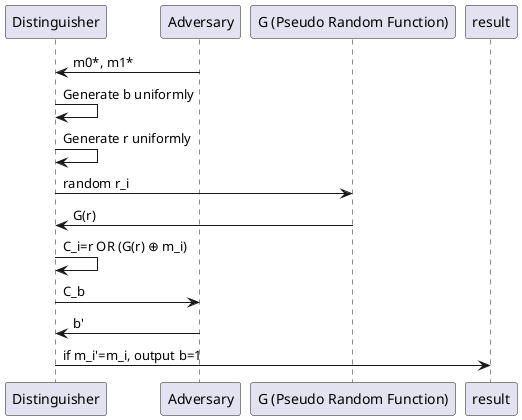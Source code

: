 @startuml
Distinguisher <- Adversary: m0*, m1*
Distinguisher -> Distinguisher: Generate b uniformly
Distinguisher -> Distinguisher: Generate r uniformly
"G (Pseudo Random Function)" <- Distinguisher: random r_i
"G (Pseudo Random Function)" -> Distinguisher: G(r)
Distinguisher -> Distinguisher: C_i=r OR (G(r) ⊕ m_i)
Distinguisher -> Adversary: C_b
Distinguisher <- Adversary: b'
Distinguisher -> "result": if m_i'=m_i, output b=1
@enduml
